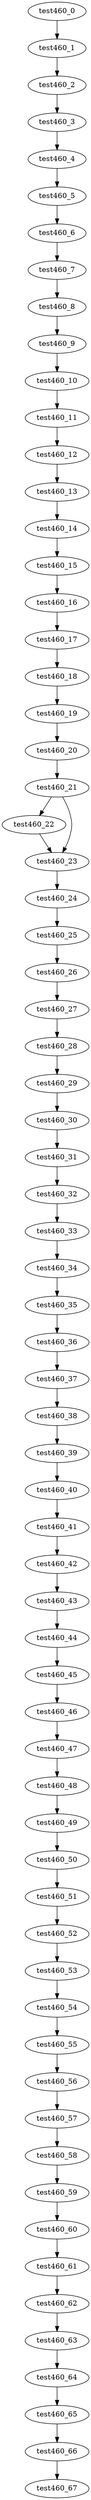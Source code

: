 digraph G {
test460_0->test460_1;
test460_1->test460_2;
test460_2->test460_3;
test460_3->test460_4;
test460_4->test460_5;
test460_5->test460_6;
test460_6->test460_7;
test460_7->test460_8;
test460_8->test460_9;
test460_9->test460_10;
test460_10->test460_11;
test460_11->test460_12;
test460_12->test460_13;
test460_13->test460_14;
test460_14->test460_15;
test460_15->test460_16;
test460_16->test460_17;
test460_17->test460_18;
test460_18->test460_19;
test460_19->test460_20;
test460_20->test460_21;
test460_21->test460_22;
test460_21->test460_23;
test460_22->test460_23;
test460_23->test460_24;
test460_24->test460_25;
test460_25->test460_26;
test460_26->test460_27;
test460_27->test460_28;
test460_28->test460_29;
test460_29->test460_30;
test460_30->test460_31;
test460_31->test460_32;
test460_32->test460_33;
test460_33->test460_34;
test460_34->test460_35;
test460_35->test460_36;
test460_36->test460_37;
test460_37->test460_38;
test460_38->test460_39;
test460_39->test460_40;
test460_40->test460_41;
test460_41->test460_42;
test460_42->test460_43;
test460_43->test460_44;
test460_44->test460_45;
test460_45->test460_46;
test460_46->test460_47;
test460_47->test460_48;
test460_48->test460_49;
test460_49->test460_50;
test460_50->test460_51;
test460_51->test460_52;
test460_52->test460_53;
test460_53->test460_54;
test460_54->test460_55;
test460_55->test460_56;
test460_56->test460_57;
test460_57->test460_58;
test460_58->test460_59;
test460_59->test460_60;
test460_60->test460_61;
test460_61->test460_62;
test460_62->test460_63;
test460_63->test460_64;
test460_64->test460_65;
test460_65->test460_66;
test460_66->test460_67;

}
